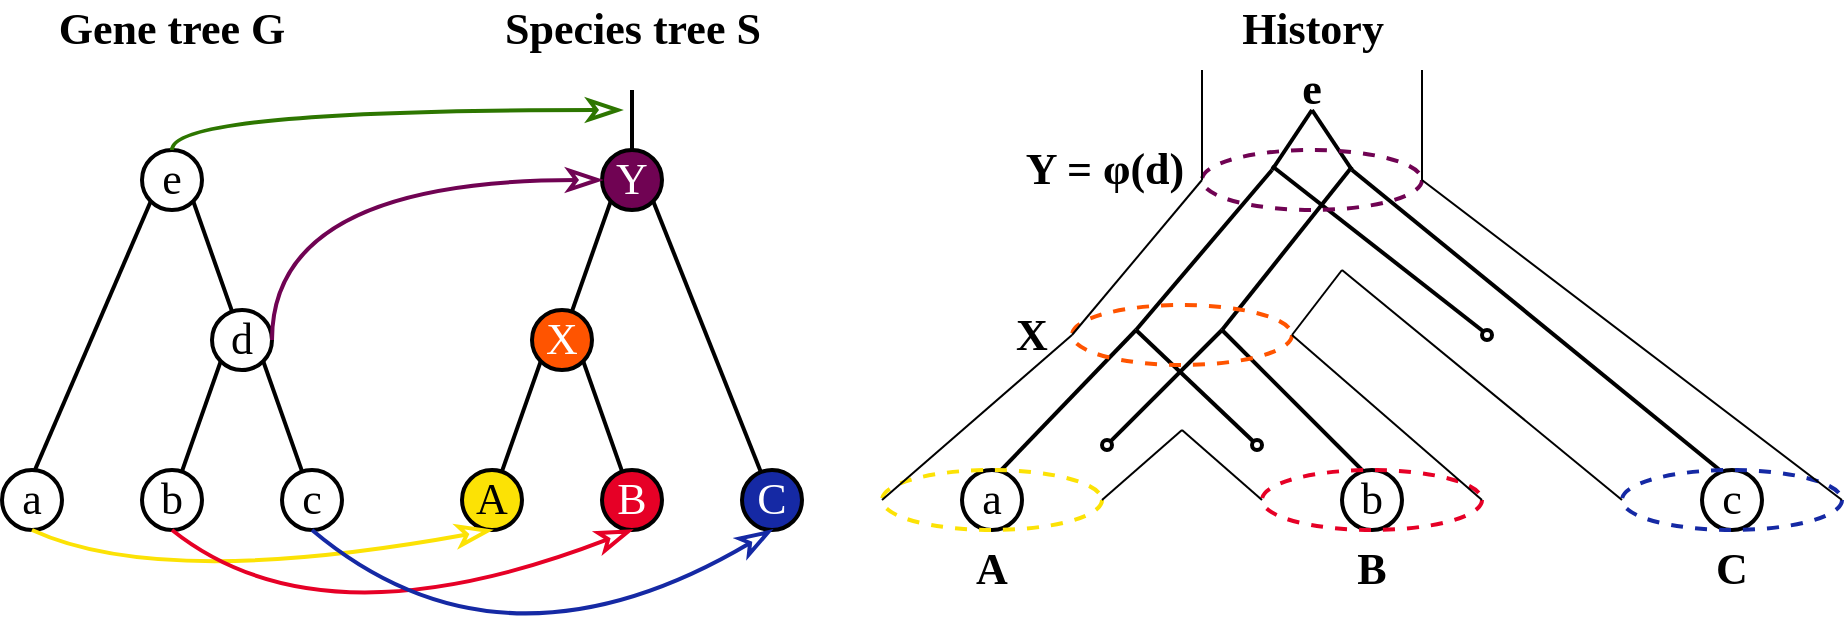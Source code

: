 <mxfile version="14.6.9" type="device"><diagram id="PamCH7fTlw8cQZK-9Y4O" name="Page-1"><mxGraphModel dx="1021" dy="529" grid="1" gridSize="10" guides="1" tooltips="1" connect="1" arrows="1" fold="1" page="0" pageScale="1" pageWidth="1169" pageHeight="827" math="0" shadow="0"><root><mxCell id="0"/><mxCell id="1" parent="0"/><mxCell id="pZXTDJuxDjyP7QAB3gru-134" value="" style="endArrow=none;html=1;strokeWidth=2;fontSize=22;fontFamily=Times New Roman;" parent="1" edge="1"><mxGeometry width="50" height="50" relative="1" as="geometry"><mxPoint x="700" y="380" as="sourcePoint"/><mxPoint x="777" y="300" as="targetPoint"/></mxGeometry></mxCell><mxCell id="pZXTDJuxDjyP7QAB3gru-135" value="" style="endArrow=none;html=1;strokeWidth=2;fontSize=22;fontFamily=Times New Roman;" parent="1" edge="1"><mxGeometry width="50" height="50" relative="1" as="geometry"><mxPoint x="845" y="220" as="sourcePoint"/><mxPoint x="777" y="300" as="targetPoint"/></mxGeometry></mxCell><mxCell id="pZXTDJuxDjyP7QAB3gru-136" value="" style="endArrow=none;html=1;strokeWidth=2;fontSize=22;fontFamily=Times New Roman;" parent="1" edge="1"><mxGeometry width="50" height="50" relative="1" as="geometry"><mxPoint x="900" y="380" as="sourcePoint"/><mxPoint x="820" y="300" as="targetPoint"/></mxGeometry></mxCell><mxCell id="pZXTDJuxDjyP7QAB3gru-137" value="" style="endArrow=none;html=1;strokeWidth=2;fontSize=22;fontFamily=Times New Roman;" parent="1" edge="1"><mxGeometry width="50" height="50" relative="1" as="geometry"><mxPoint x="1075" y="375" as="sourcePoint"/><mxPoint x="885" y="220" as="targetPoint"/></mxGeometry></mxCell><mxCell id="pZXTDJuxDjyP7QAB3gru-138" value="" style="endArrow=none;html=1;strokeWidth=2;fontSize=22;fontFamily=Times New Roman;entryX=1;entryY=1;entryDx=0;entryDy=0;" parent="1" target="pZXTDJuxDjyP7QAB3gru-153" edge="1"><mxGeometry width="50" height="50" relative="1" as="geometry"><mxPoint x="595" y="385" as="sourcePoint"/><mxPoint x="281.708" y="401.584" as="targetPoint"/></mxGeometry></mxCell><mxCell id="pZXTDJuxDjyP7QAB3gru-139" value="" style="endArrow=none;html=1;strokeWidth=2;fontSize=22;fontFamily=Times New Roman;entryX=1;entryY=1;entryDx=0;entryDy=0;" parent="1" source="pZXTDJuxDjyP7QAB3gru-150" edge="1" target="pZXTDJuxDjyP7QAB3gru-152"><mxGeometry width="50" height="50" relative="1" as="geometry"><mxPoint x="298.292" y="338.416" as="sourcePoint"/><mxPoint x="475" y="305" as="targetPoint"/></mxGeometry></mxCell><mxCell id="pZXTDJuxDjyP7QAB3gru-140" value="" style="endArrow=none;html=1;strokeWidth=2;entryX=0.333;entryY=0.5;entryDx=0;entryDy=0;entryPerimeter=0;fontSize=22;fontFamily=Times New Roman;exitX=0;exitY=1;exitDx=0;exitDy=0;" parent="1" target="pZXTDJuxDjyP7QAB3gru-141" edge="1" source="pZXTDJuxDjyP7QAB3gru-145"><mxGeometry width="50" height="50" relative="1" as="geometry"><mxPoint x="245" y="225" as="sourcePoint"/><mxPoint x="338.292" y="391.584" as="targetPoint"/></mxGeometry></mxCell><mxCell id="pZXTDJuxDjyP7QAB3gru-141" value="&lt;font style=&quot;font-size: 22px;&quot;&gt;a&lt;/font&gt;" style="ellipse;whiteSpace=wrap;html=1;aspect=fixed;strokeWidth=2;fontSize=22;fontFamily=Times New Roman;" parent="1" vertex="1"><mxGeometry x="210" y="370" width="30" height="30" as="geometry"/></mxCell><mxCell id="pZXTDJuxDjyP7QAB3gru-142" value="&lt;font style=&quot;font-size: 22px;&quot;&gt;b&lt;/font&gt;" style="ellipse;whiteSpace=wrap;html=1;aspect=fixed;strokeWidth=2;fontSize=22;fontFamily=Times New Roman;" parent="1" vertex="1"><mxGeometry x="280" y="370" width="30" height="30" as="geometry"/></mxCell><mxCell id="pZXTDJuxDjyP7QAB3gru-143" value="&lt;font style=&quot;font-size: 22px;&quot;&gt;c&lt;/font&gt;" style="ellipse;whiteSpace=wrap;html=1;aspect=fixed;strokeWidth=2;fontSize=22;fontFamily=Times New Roman;" parent="1" vertex="1"><mxGeometry x="350" y="370" width="30" height="30" as="geometry"/></mxCell><mxCell id="pZXTDJuxDjyP7QAB3gru-144" value="&lt;font style=&quot;font-size: 22px;&quot;&gt;d&lt;/font&gt;" style="ellipse;whiteSpace=wrap;html=1;aspect=fixed;strokeWidth=2;fontSize=22;fontFamily=Times New Roman;" parent="1" vertex="1"><mxGeometry x="315" y="290" width="30" height="30" as="geometry"/></mxCell><mxCell id="pZXTDJuxDjyP7QAB3gru-145" value="&lt;font style=&quot;font-size: 22px;&quot;&gt;e&lt;/font&gt;" style="ellipse;whiteSpace=wrap;html=1;aspect=fixed;strokeWidth=2;fontSize=22;fontFamily=Times New Roman;" parent="1" vertex="1"><mxGeometry x="280" y="210" width="30" height="30" as="geometry"/></mxCell><mxCell id="pZXTDJuxDjyP7QAB3gru-146" value="" style="endArrow=none;html=1;strokeWidth=2;fontSize=22;fontFamily=Times New Roman;exitX=1;exitY=1;exitDx=0;exitDy=0;" parent="1" source="pZXTDJuxDjyP7QAB3gru-144" target="pZXTDJuxDjyP7QAB3gru-143" edge="1"><mxGeometry width="50" height="50" relative="1" as="geometry"><mxPoint x="330" y="316" as="sourcePoint"/><mxPoint x="280" y="430" as="targetPoint"/></mxGeometry></mxCell><mxCell id="pZXTDJuxDjyP7QAB3gru-147" value="" style="endArrow=none;html=1;strokeWidth=2;fontSize=22;fontFamily=Times New Roman;exitX=0;exitY=1;exitDx=0;exitDy=0;" parent="1" source="pZXTDJuxDjyP7QAB3gru-144" target="pZXTDJuxDjyP7QAB3gru-142" edge="1"><mxGeometry width="50" height="50" relative="1" as="geometry"><mxPoint x="301.708" y="328.416" as="sourcePoint"/><mxPoint x="328.292" y="381.584" as="targetPoint"/></mxGeometry></mxCell><mxCell id="pZXTDJuxDjyP7QAB3gru-148" value="" style="endArrow=none;html=1;strokeWidth=2;fontSize=22;fontFamily=Times New Roman;exitX=1;exitY=1;exitDx=0;exitDy=0;" parent="1" source="pZXTDJuxDjyP7QAB3gru-145" target="pZXTDJuxDjyP7QAB3gru-144" edge="1"><mxGeometry width="50" height="50" relative="1" as="geometry"><mxPoint x="310" y="240" as="sourcePoint"/><mxPoint x="348.292" y="401.584" as="targetPoint"/></mxGeometry></mxCell><mxCell id="pZXTDJuxDjyP7QAB3gru-149" value="&lt;font style=&quot;font-size: 22px;&quot;&gt;A&lt;/font&gt;" style="ellipse;whiteSpace=wrap;html=1;aspect=fixed;strokeWidth=2;strokeColor=#000000;fontColor=#000000;fontSize=22;fontFamily=Times New Roman;fillColor=#FCE205;" parent="1" vertex="1"><mxGeometry x="440" y="370" width="30" height="30" as="geometry"/></mxCell><mxCell id="pZXTDJuxDjyP7QAB3gru-150" value="&lt;font style=&quot;font-size: 22px;&quot;&gt;B&lt;/font&gt;" style="ellipse;whiteSpace=wrap;html=1;aspect=fixed;strokeWidth=2;fontColor=#FFFFFF;fontSize=22;fontFamily=Times New Roman;fillColor=#E60026;" parent="1" vertex="1"><mxGeometry x="510" y="370" width="30" height="30" as="geometry"/></mxCell><mxCell id="pZXTDJuxDjyP7QAB3gru-151" value="&lt;font style=&quot;font-size: 22px;&quot;&gt;C&lt;/font&gt;" style="ellipse;whiteSpace=wrap;html=1;aspect=fixed;strokeWidth=2;fontColor=#FFFFFF;fontSize=22;fontFamily=Times New Roman;fillColor=#1529A4;" parent="1" vertex="1"><mxGeometry x="580" y="370" width="30" height="30" as="geometry"/></mxCell><mxCell id="pZXTDJuxDjyP7QAB3gru-152" value="&lt;font style=&quot;font-size: 22px;&quot;&gt;X&lt;/font&gt;" style="ellipse;whiteSpace=wrap;html=1;aspect=fixed;strokeWidth=2;fillColor=#FF5400;fontColor=#FFFFFF;fontSize=22;fontFamily=Times New Roman;" parent="1" vertex="1"><mxGeometry x="475" y="290" width="30" height="30" as="geometry"/></mxCell><mxCell id="pZXTDJuxDjyP7QAB3gru-153" value="&lt;font style=&quot;font-size: 22px;&quot;&gt;Y&lt;/font&gt;" style="ellipse;whiteSpace=wrap;html=1;aspect=fixed;strokeWidth=2;fontColor=#FFFFFF;fontSize=22;fontFamily=Times New Roman;fillColor=#700353;" parent="1" vertex="1"><mxGeometry x="510" y="210" width="30" height="30" as="geometry"/></mxCell><mxCell id="pZXTDJuxDjyP7QAB3gru-154" value="" style="endArrow=none;html=1;strokeWidth=2;fontSize=22;fontFamily=Times New Roman;exitX=0;exitY=1;exitDx=0;exitDy=0;" parent="1" source="pZXTDJuxDjyP7QAB3gru-152" target="pZXTDJuxDjyP7QAB3gru-149" edge="1"><mxGeometry width="50" height="50" relative="1" as="geometry"><mxPoint x="288.292" y="328.416" as="sourcePoint"/><mxPoint x="261.708" y="381.584" as="targetPoint"/></mxGeometry></mxCell><mxCell id="pZXTDJuxDjyP7QAB3gru-155" value="" style="endArrow=none;html=1;strokeWidth=2;fontSize=22;fontFamily=Times New Roman;exitX=0;exitY=1;exitDx=0;exitDy=0;" parent="1" source="pZXTDJuxDjyP7QAB3gru-153" target="pZXTDJuxDjyP7QAB3gru-152" edge="1"><mxGeometry width="50" height="50" relative="1" as="geometry"><mxPoint x="485" y="250" as="sourcePoint"/><mxPoint x="291.708" y="411.584" as="targetPoint"/></mxGeometry></mxCell><mxCell id="pZXTDJuxDjyP7QAB3gru-156" value="" style="endArrow=classicThin;endFill=0;endSize=12;html=1;strokeWidth=2;sourcePerimeterSpacing=0;fontSize=22;fontFamily=Times New Roman;strokeColor=#FCE205;curved=1;exitX=0.5;exitY=1;exitDx=0;exitDy=0;entryX=0.5;entryY=1;entryDx=0;entryDy=0;" parent="1" source="pZXTDJuxDjyP7QAB3gru-141" target="pZXTDJuxDjyP7QAB3gru-149" edge="1"><mxGeometry width="160" relative="1" as="geometry"><mxPoint x="400" y="310" as="sourcePoint"/><mxPoint x="560" y="310" as="targetPoint"/><Array as="points"><mxPoint x="290" y="430"/></Array></mxGeometry></mxCell><mxCell id="pZXTDJuxDjyP7QAB3gru-157" value="" style="endArrow=classicThin;endFill=0;endSize=12;html=1;strokeWidth=2;sourcePerimeterSpacing=0;fontSize=22;fontFamily=Times New Roman;strokeColor=#E60026;curved=1;exitX=0.5;exitY=1;exitDx=0;exitDy=0;entryX=0.5;entryY=1;entryDx=0;entryDy=0;" parent="1" source="pZXTDJuxDjyP7QAB3gru-142" target="pZXTDJuxDjyP7QAB3gru-150" edge="1"><mxGeometry width="160" relative="1" as="geometry"><mxPoint x="180" y="409.142" as="sourcePoint"/><mxPoint x="440" y="409.142" as="targetPoint"/><Array as="points"><mxPoint x="370" y="460"/></Array></mxGeometry></mxCell><mxCell id="pZXTDJuxDjyP7QAB3gru-158" value="" style="endArrow=classicThin;endFill=0;endSize=12;html=1;strokeWidth=2;sourcePerimeterSpacing=0;entryX=0.5;entryY=1;entryDx=0;entryDy=0;fontSize=22;fontFamily=Times New Roman;strokeColor=#1529A4;curved=1;exitX=0.5;exitY=1;exitDx=0;exitDy=0;" parent="1" source="pZXTDJuxDjyP7QAB3gru-143" target="pZXTDJuxDjyP7QAB3gru-151" edge="1"><mxGeometry width="160" relative="1" as="geometry"><mxPoint x="255" y="410" as="sourcePoint"/><mxPoint x="520" y="409.142" as="targetPoint"/><Array as="points"><mxPoint x="460" y="480"/></Array></mxGeometry></mxCell><mxCell id="pZXTDJuxDjyP7QAB3gru-159" value="" style="endArrow=classicThin;endFill=0;endSize=12;html=1;strokeWidth=2;sourcePerimeterSpacing=0;fontSize=22;fontFamily=Times New Roman;strokeColor=#700353;edgeStyle=orthogonalEdgeStyle;curved=1;" parent="1" source="pZXTDJuxDjyP7QAB3gru-144" target="pZXTDJuxDjyP7QAB3gru-153" edge="1"><mxGeometry width="160" relative="1" as="geometry"><mxPoint x="335" y="410" as="sourcePoint"/><mxPoint x="605" y="410" as="targetPoint"/><Array as="points"><mxPoint x="345" y="225"/></Array></mxGeometry></mxCell><mxCell id="pZXTDJuxDjyP7QAB3gru-160" value="" style="endArrow=classicThin;endFill=0;endSize=12;html=1;strokeWidth=2;edgeStyle=orthogonalEdgeStyle;curved=1;sourcePerimeterSpacing=0;fontSize=22;fontFamily=Times New Roman;fillColor=#60a917;strokeColor=#2D7600;" parent="1" source="pZXTDJuxDjyP7QAB3gru-145" edge="1"><mxGeometry width="160" relative="1" as="geometry"><mxPoint x="345" y="420" as="sourcePoint"/><mxPoint x="520" y="190" as="targetPoint"/><Array as="points"><mxPoint x="295" y="190"/></Array></mxGeometry></mxCell><mxCell id="pZXTDJuxDjyP7QAB3gru-161" value="" style="endArrow=none;html=1;strokeWidth=2;fontSize=22;fontFamily=Times New Roman;" parent="1" target="pZXTDJuxDjyP7QAB3gru-153" edge="1"><mxGeometry width="50" height="50" relative="1" as="geometry"><mxPoint x="525" y="180" as="sourcePoint"/><mxPoint x="509.998" y="203.164" as="targetPoint"/></mxGeometry></mxCell><mxCell id="pZXTDJuxDjyP7QAB3gru-162" value="&lt;font style=&quot;font-size: 22px;&quot;&gt;a&lt;/font&gt;" style="ellipse;whiteSpace=wrap;html=1;aspect=fixed;strokeWidth=2;fontSize=22;fontFamily=Times New Roman;" parent="1" vertex="1"><mxGeometry x="690" y="370" width="30" height="30" as="geometry"/></mxCell><mxCell id="pZXTDJuxDjyP7QAB3gru-163" value="&lt;font style=&quot;font-size: 22px;&quot;&gt;b&lt;/font&gt;" style="ellipse;whiteSpace=wrap;html=1;aspect=fixed;strokeWidth=2;fontSize=22;fontFamily=Times New Roman;" parent="1" vertex="1"><mxGeometry x="880" y="370" width="30" height="30" as="geometry"/></mxCell><mxCell id="pZXTDJuxDjyP7QAB3gru-164" value="&lt;font style=&quot;font-size: 22px;&quot;&gt;c&lt;/font&gt;" style="ellipse;whiteSpace=wrap;html=1;aspect=fixed;strokeWidth=2;fontSize=22;fontFamily=Times New Roman;" parent="1" vertex="1"><mxGeometry x="1060" y="370" width="30" height="30" as="geometry"/></mxCell><mxCell id="pZXTDJuxDjyP7QAB3gru-165" value="" style="endArrow=none;html=1;strokeWidth=2;fontSize=22;fontFamily=Times New Roman;" parent="1" edge="1"><mxGeometry width="50" height="50" relative="1" as="geometry"><mxPoint x="865" y="190" as="sourcePoint"/><mxPoint x="845" y="220" as="targetPoint"/></mxGeometry></mxCell><mxCell id="pZXTDJuxDjyP7QAB3gru-166" value="" style="endArrow=none;html=1;strokeWidth=2;fontSize=22;fontFamily=Times New Roman;" parent="1" edge="1"><mxGeometry width="50" height="50" relative="1" as="geometry"><mxPoint x="865" y="190" as="sourcePoint"/><mxPoint x="885" y="220" as="targetPoint"/></mxGeometry></mxCell><mxCell id="pZXTDJuxDjyP7QAB3gru-167" value="" style="endArrow=none;html=1;strokeWidth=2;exitX=0;exitY=0;exitDx=0;exitDy=0;fontSize=22;fontFamily=Times New Roman;" parent="1" source="pZXTDJuxDjyP7QAB3gru-169" edge="1"><mxGeometry width="50" height="50" relative="1" as="geometry"><mxPoint x="930" y="280" as="sourcePoint"/><mxPoint x="845" y="218" as="targetPoint"/></mxGeometry></mxCell><mxCell id="pZXTDJuxDjyP7QAB3gru-168" value="" style="endArrow=none;html=1;strokeWidth=2;fontSize=22;fontFamily=Times New Roman;" parent="1" edge="1"><mxGeometry width="50" height="50" relative="1" as="geometry"><mxPoint x="885" y="218.33" as="sourcePoint"/><mxPoint x="820" y="300" as="targetPoint"/></mxGeometry></mxCell><mxCell id="pZXTDJuxDjyP7QAB3gru-169" value="" style="ellipse;whiteSpace=wrap;html=1;aspect=fixed;strokeWidth=2;fontSize=22;fontFamily=Times New Roman;" parent="1" vertex="1"><mxGeometry x="950" y="300" width="5" height="5" as="geometry"/></mxCell><mxCell id="pZXTDJuxDjyP7QAB3gru-170" value="" style="endArrow=none;html=1;strokeWidth=2;fontSize=22;fontFamily=Times New Roman;" parent="1" source="pZXTDJuxDjyP7QAB3gru-194" edge="1"><mxGeometry width="50" height="50" relative="1" as="geometry"><mxPoint x="829" y="359" as="sourcePoint"/><mxPoint x="777" y="300" as="targetPoint"/></mxGeometry></mxCell><mxCell id="pZXTDJuxDjyP7QAB3gru-171" value="" style="ellipse;whiteSpace=wrap;html=1;strokeWidth=2;fillColor=none;strokeColor=#FCE205;dashed=1;fontSize=22;fontFamily=Times New Roman;" parent="1" vertex="1"><mxGeometry x="650" y="370" width="110" height="30" as="geometry"/></mxCell><mxCell id="pZXTDJuxDjyP7QAB3gru-172" value="" style="ellipse;whiteSpace=wrap;html=1;strokeWidth=2;fillColor=none;strokeColor=#E60026;dashed=1;fontSize=22;fontFamily=Times New Roman;" parent="1" vertex="1"><mxGeometry x="840" y="370" width="110" height="30" as="geometry"/></mxCell><mxCell id="pZXTDJuxDjyP7QAB3gru-173" value="" style="ellipse;whiteSpace=wrap;html=1;strokeWidth=2;fillColor=none;dashed=1;strokeColor=#1529A4;fontSize=22;fontFamily=Times New Roman;" parent="1" vertex="1"><mxGeometry x="1020" y="370" width="110" height="30" as="geometry"/></mxCell><mxCell id="pZXTDJuxDjyP7QAB3gru-174" value="" style="endArrow=none;html=1;strokeWidth=1;exitX=0;exitY=0.5;exitDx=0;exitDy=0;entryX=0;entryY=0.5;entryDx=0;entryDy=0;fontSize=22;fontFamily=Times New Roman;" parent="1" source="pZXTDJuxDjyP7QAB3gru-171" target="pZXTDJuxDjyP7QAB3gru-175" edge="1"><mxGeometry width="50" height="50" relative="1" as="geometry"><mxPoint x="775" y="340" as="sourcePoint"/><mxPoint x="765" y="240" as="targetPoint"/></mxGeometry></mxCell><mxCell id="pZXTDJuxDjyP7QAB3gru-175" value="" style="ellipse;whiteSpace=wrap;html=1;strokeWidth=2;fillColor=none;dashed=1;strokeColor=#FF5400;fontSize=22;fontFamily=Times New Roman;" parent="1" vertex="1"><mxGeometry x="745" y="287.5" width="110" height="30" as="geometry"/></mxCell><mxCell id="pZXTDJuxDjyP7QAB3gru-176" value="" style="ellipse;whiteSpace=wrap;html=1;strokeWidth=2;fillColor=none;dashed=1;strokeColor=#700353;fontSize=22;fontFamily=Times New Roman;" parent="1" vertex="1"><mxGeometry x="810" y="210" width="110" height="30" as="geometry"/></mxCell><mxCell id="pZXTDJuxDjyP7QAB3gru-177" value="" style="endArrow=none;html=1;strokeWidth=1;entryX=0;entryY=0.5;entryDx=0;entryDy=0;fontSize=22;fontFamily=Times New Roman;" parent="1" target="pZXTDJuxDjyP7QAB3gru-175" edge="1"><mxGeometry width="50" height="50" relative="1" as="geometry"><mxPoint x="810" y="225" as="sourcePoint"/><mxPoint x="772.5" y="315" as="targetPoint"/></mxGeometry></mxCell><mxCell id="pZXTDJuxDjyP7QAB3gru-178" value="" style="endArrow=none;html=1;strokeWidth=1;entryX=0;entryY=0.5;entryDx=0;entryDy=0;fontSize=22;fontFamily=Times New Roman;" parent="1" target="pZXTDJuxDjyP7QAB3gru-172" edge="1"><mxGeometry width="50" height="50" relative="1" as="geometry"><mxPoint x="800" y="350" as="sourcePoint"/><mxPoint x="772.5" y="315" as="targetPoint"/></mxGeometry></mxCell><mxCell id="pZXTDJuxDjyP7QAB3gru-179" value="" style="endArrow=none;html=1;strokeWidth=1;exitX=1;exitY=0.5;exitDx=0;exitDy=0;fontSize=22;fontFamily=Times New Roman;" parent="1" source="pZXTDJuxDjyP7QAB3gru-171" edge="1"><mxGeometry width="50" height="50" relative="1" as="geometry"><mxPoint x="835" y="400" as="sourcePoint"/><mxPoint x="800" y="350" as="targetPoint"/></mxGeometry></mxCell><mxCell id="pZXTDJuxDjyP7QAB3gru-180" value="" style="endArrow=none;html=1;strokeWidth=1;exitX=0;exitY=0.5;exitDx=0;exitDy=0;fontSize=22;fontFamily=Times New Roman;" parent="1" source="pZXTDJuxDjyP7QAB3gru-173" edge="1"><mxGeometry width="50" height="50" relative="1" as="geometry"><mxPoint x="845" y="410" as="sourcePoint"/><mxPoint x="880" y="270" as="targetPoint"/></mxGeometry></mxCell><mxCell id="pZXTDJuxDjyP7QAB3gru-181" value="" style="endArrow=none;html=1;strokeWidth=1;entryX=1;entryY=0.5;entryDx=0;entryDy=0;exitX=1;exitY=0.5;exitDx=0;exitDy=0;fontSize=22;fontFamily=Times New Roman;" parent="1" source="pZXTDJuxDjyP7QAB3gru-172" target="pZXTDJuxDjyP7QAB3gru-175" edge="1"><mxGeometry width="50" height="50" relative="1" as="geometry"><mxPoint x="855" y="420" as="sourcePoint"/><mxPoint x="872.5" y="465" as="targetPoint"/></mxGeometry></mxCell><mxCell id="pZXTDJuxDjyP7QAB3gru-182" value="" style="endArrow=none;html=1;strokeWidth=1;entryX=1;entryY=0.5;entryDx=0;entryDy=0;fontSize=22;fontFamily=Times New Roman;" parent="1" target="pZXTDJuxDjyP7QAB3gru-175" edge="1"><mxGeometry width="50" height="50" relative="1" as="geometry"><mxPoint x="880" y="270" as="sourcePoint"/><mxPoint x="892.5" y="485" as="targetPoint"/></mxGeometry></mxCell><mxCell id="pZXTDJuxDjyP7QAB3gru-183" value="" style="endArrow=none;html=1;strokeWidth=1;entryX=1;entryY=0.5;entryDx=0;entryDy=0;exitX=1;exitY=0.5;exitDx=0;exitDy=0;fontSize=22;fontFamily=Times New Roman;" parent="1" source="pZXTDJuxDjyP7QAB3gru-176" target="pZXTDJuxDjyP7QAB3gru-173" edge="1"><mxGeometry width="50" height="50" relative="1" as="geometry"><mxPoint x="885" y="450" as="sourcePoint"/><mxPoint x="902.5" y="495" as="targetPoint"/></mxGeometry></mxCell><mxCell id="pZXTDJuxDjyP7QAB3gru-184" value="" style="endArrow=none;html=1;strokeWidth=1;entryX=0;entryY=0.5;entryDx=0;entryDy=0;fontSize=22;fontFamily=Times New Roman;" parent="1" target="pZXTDJuxDjyP7QAB3gru-176" edge="1"><mxGeometry width="50" height="50" relative="1" as="geometry"><mxPoint x="810" y="170" as="sourcePoint"/><mxPoint x="912.5" y="505" as="targetPoint"/></mxGeometry></mxCell><mxCell id="pZXTDJuxDjyP7QAB3gru-185" value="" style="endArrow=none;html=1;strokeWidth=1;entryX=0;entryY=0.5;entryDx=0;entryDy=0;fontSize=22;fontFamily=Times New Roman;" parent="1" edge="1"><mxGeometry width="50" height="50" relative="1" as="geometry"><mxPoint x="920" y="170" as="sourcePoint"/><mxPoint x="920" y="225" as="targetPoint"/></mxGeometry></mxCell><mxCell id="pZXTDJuxDjyP7QAB3gru-186" value="&lt;font style=&quot;font-size: 22px;&quot;&gt;&lt;b style=&quot;font-size: 22px;&quot;&gt;A&lt;/b&gt;&lt;/font&gt;" style="text;html=1;strokeColor=none;fillColor=none;align=center;verticalAlign=middle;whiteSpace=wrap;rounded=0;fontSize=22;fontFamily=Times New Roman;" parent="1" vertex="1"><mxGeometry x="685" y="410" width="40" height="20" as="geometry"/></mxCell><mxCell id="pZXTDJuxDjyP7QAB3gru-187" value="&lt;font style=&quot;font-size: 22px;&quot;&gt;&lt;b style=&quot;font-size: 22px;&quot;&gt;B&lt;/b&gt;&lt;/font&gt;" style="text;html=1;strokeColor=none;fillColor=none;align=center;verticalAlign=middle;whiteSpace=wrap;rounded=0;fontSize=22;fontFamily=Times New Roman;" parent="1" vertex="1"><mxGeometry x="875" y="410" width="40" height="20" as="geometry"/></mxCell><mxCell id="pZXTDJuxDjyP7QAB3gru-188" value="&lt;font style=&quot;font-size: 22px;&quot;&gt;&lt;b style=&quot;font-size: 22px;&quot;&gt;C&lt;/b&gt;&lt;/font&gt;" style="text;html=1;strokeColor=none;fillColor=none;align=center;verticalAlign=middle;whiteSpace=wrap;rounded=0;fontSize=22;fontFamily=Times New Roman;" parent="1" vertex="1"><mxGeometry x="1055" y="410" width="40" height="20" as="geometry"/></mxCell><mxCell id="pZXTDJuxDjyP7QAB3gru-189" value="&lt;font style=&quot;font-size: 22px;&quot;&gt;&lt;b style=&quot;font-size: 22px;&quot;&gt;X&lt;/b&gt;&lt;/font&gt;" style="text;html=1;strokeColor=none;fillColor=none;align=center;verticalAlign=middle;whiteSpace=wrap;rounded=0;fontSize=22;fontFamily=Times New Roman;" parent="1" vertex="1"><mxGeometry x="705" y="292.5" width="40" height="20" as="geometry"/></mxCell><mxCell id="pZXTDJuxDjyP7QAB3gru-190" value="&lt;b style=&quot;font-size: 22px;&quot;&gt;&lt;font style=&quot;font-size: 22px;&quot;&gt;Y =&amp;nbsp;&lt;/font&gt;&lt;span style=&quot;font-size: 22px; text-align: left; background-color: rgb(255, 255, 255);&quot;&gt;&lt;font style=&quot;font-size: 22px;&quot;&gt;φ(d)&lt;/font&gt;&lt;/span&gt;&lt;/b&gt;&lt;font style=&quot;font-size: 22px;&quot;&gt;&lt;b style=&quot;font-size: 22px;&quot;&gt;&lt;br style=&quot;font-size: 22px;&quot;&gt;&lt;/b&gt;&lt;/font&gt;" style="text;html=1;strokeColor=none;fillColor=none;align=center;verticalAlign=middle;whiteSpace=wrap;rounded=0;fontSize=22;fontFamily=Times New Roman;" parent="1" vertex="1"><mxGeometry x="720" y="205" width="82.5" height="30" as="geometry"/></mxCell><mxCell id="pZXTDJuxDjyP7QAB3gru-191" value="&lt;font style=&quot;font-size: 22px;&quot;&gt;&lt;b style=&quot;font-size: 22px;&quot;&gt;e&lt;/b&gt;&lt;/font&gt;" style="text;html=1;strokeColor=none;fillColor=none;align=center;verticalAlign=middle;whiteSpace=wrap;rounded=0;fontSize=22;fontFamily=Times New Roman;" parent="1" vertex="1"><mxGeometry x="845" y="170" width="40" height="20" as="geometry"/></mxCell><mxCell id="pZXTDJuxDjyP7QAB3gru-192" value="" style="ellipse;whiteSpace=wrap;html=1;aspect=fixed;strokeWidth=2;fontSize=22;fontFamily=Times New Roman;" parent="1" vertex="1"><mxGeometry x="760" y="355" width="5" height="5" as="geometry"/></mxCell><mxCell id="pZXTDJuxDjyP7QAB3gru-193" value="" style="endArrow=none;html=1;strokeWidth=2;fontSize=22;fontFamily=Times New Roman;" parent="1" target="pZXTDJuxDjyP7QAB3gru-192" edge="1"><mxGeometry width="50" height="50" relative="1" as="geometry"><mxPoint x="820" y="300" as="sourcePoint"/><mxPoint x="770" y="360" as="targetPoint"/></mxGeometry></mxCell><mxCell id="pZXTDJuxDjyP7QAB3gru-194" value="" style="ellipse;whiteSpace=wrap;html=1;aspect=fixed;strokeWidth=2;fontSize=22;fontFamily=Times New Roman;" parent="1" vertex="1"><mxGeometry x="835" y="355" width="5" height="5" as="geometry"/></mxCell><mxCell id="pZXTDJuxDjyP7QAB3gru-195" value="&lt;b style=&quot;font-size: 22px;&quot;&gt;Gene tree G&lt;/b&gt;" style="text;html=1;strokeColor=none;fillColor=none;align=center;verticalAlign=middle;whiteSpace=wrap;rounded=0;labelBackgroundColor=none;fontFamily=Times New Roman;fontSize=22;" parent="1" vertex="1"><mxGeometry x="236.88" y="140" width="116.25" height="20" as="geometry"/></mxCell><mxCell id="pZXTDJuxDjyP7QAB3gru-196" value="&lt;b style=&quot;font-size: 22px;&quot;&gt;Species tree S&lt;/b&gt;" style="text;html=1;align=center;verticalAlign=middle;resizable=0;points=[];autosize=1;fontSize=22;fontFamily=Times New Roman;" parent="1" vertex="1"><mxGeometry x="455" y="135" width="140" height="30" as="geometry"/></mxCell><mxCell id="pZXTDJuxDjyP7QAB3gru-198" value="&lt;b style=&quot;font-size: 22px;&quot;&gt;History&lt;/b&gt;" style="text;html=1;align=center;verticalAlign=middle;resizable=0;points=[];autosize=1;fontSize=22;fontFamily=Times New Roman;" parent="1" vertex="1"><mxGeometry x="820" y="135" width="90" height="30" as="geometry"/></mxCell></root></mxGraphModel></diagram></mxfile>